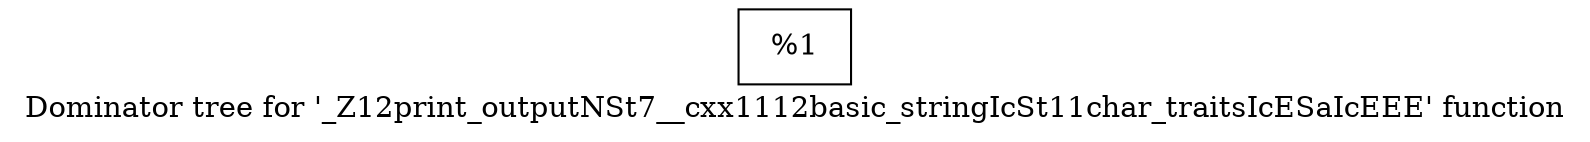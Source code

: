 digraph "Dominator tree for '_Z12print_outputNSt7__cxx1112basic_stringIcSt11char_traitsIcESaIcEEE' function" {
	label="Dominator tree for '_Z12print_outputNSt7__cxx1112basic_stringIcSt11char_traitsIcESaIcEEE' function";

	Node0x2131fa0 [shape=record,label="{%1}"];
}
